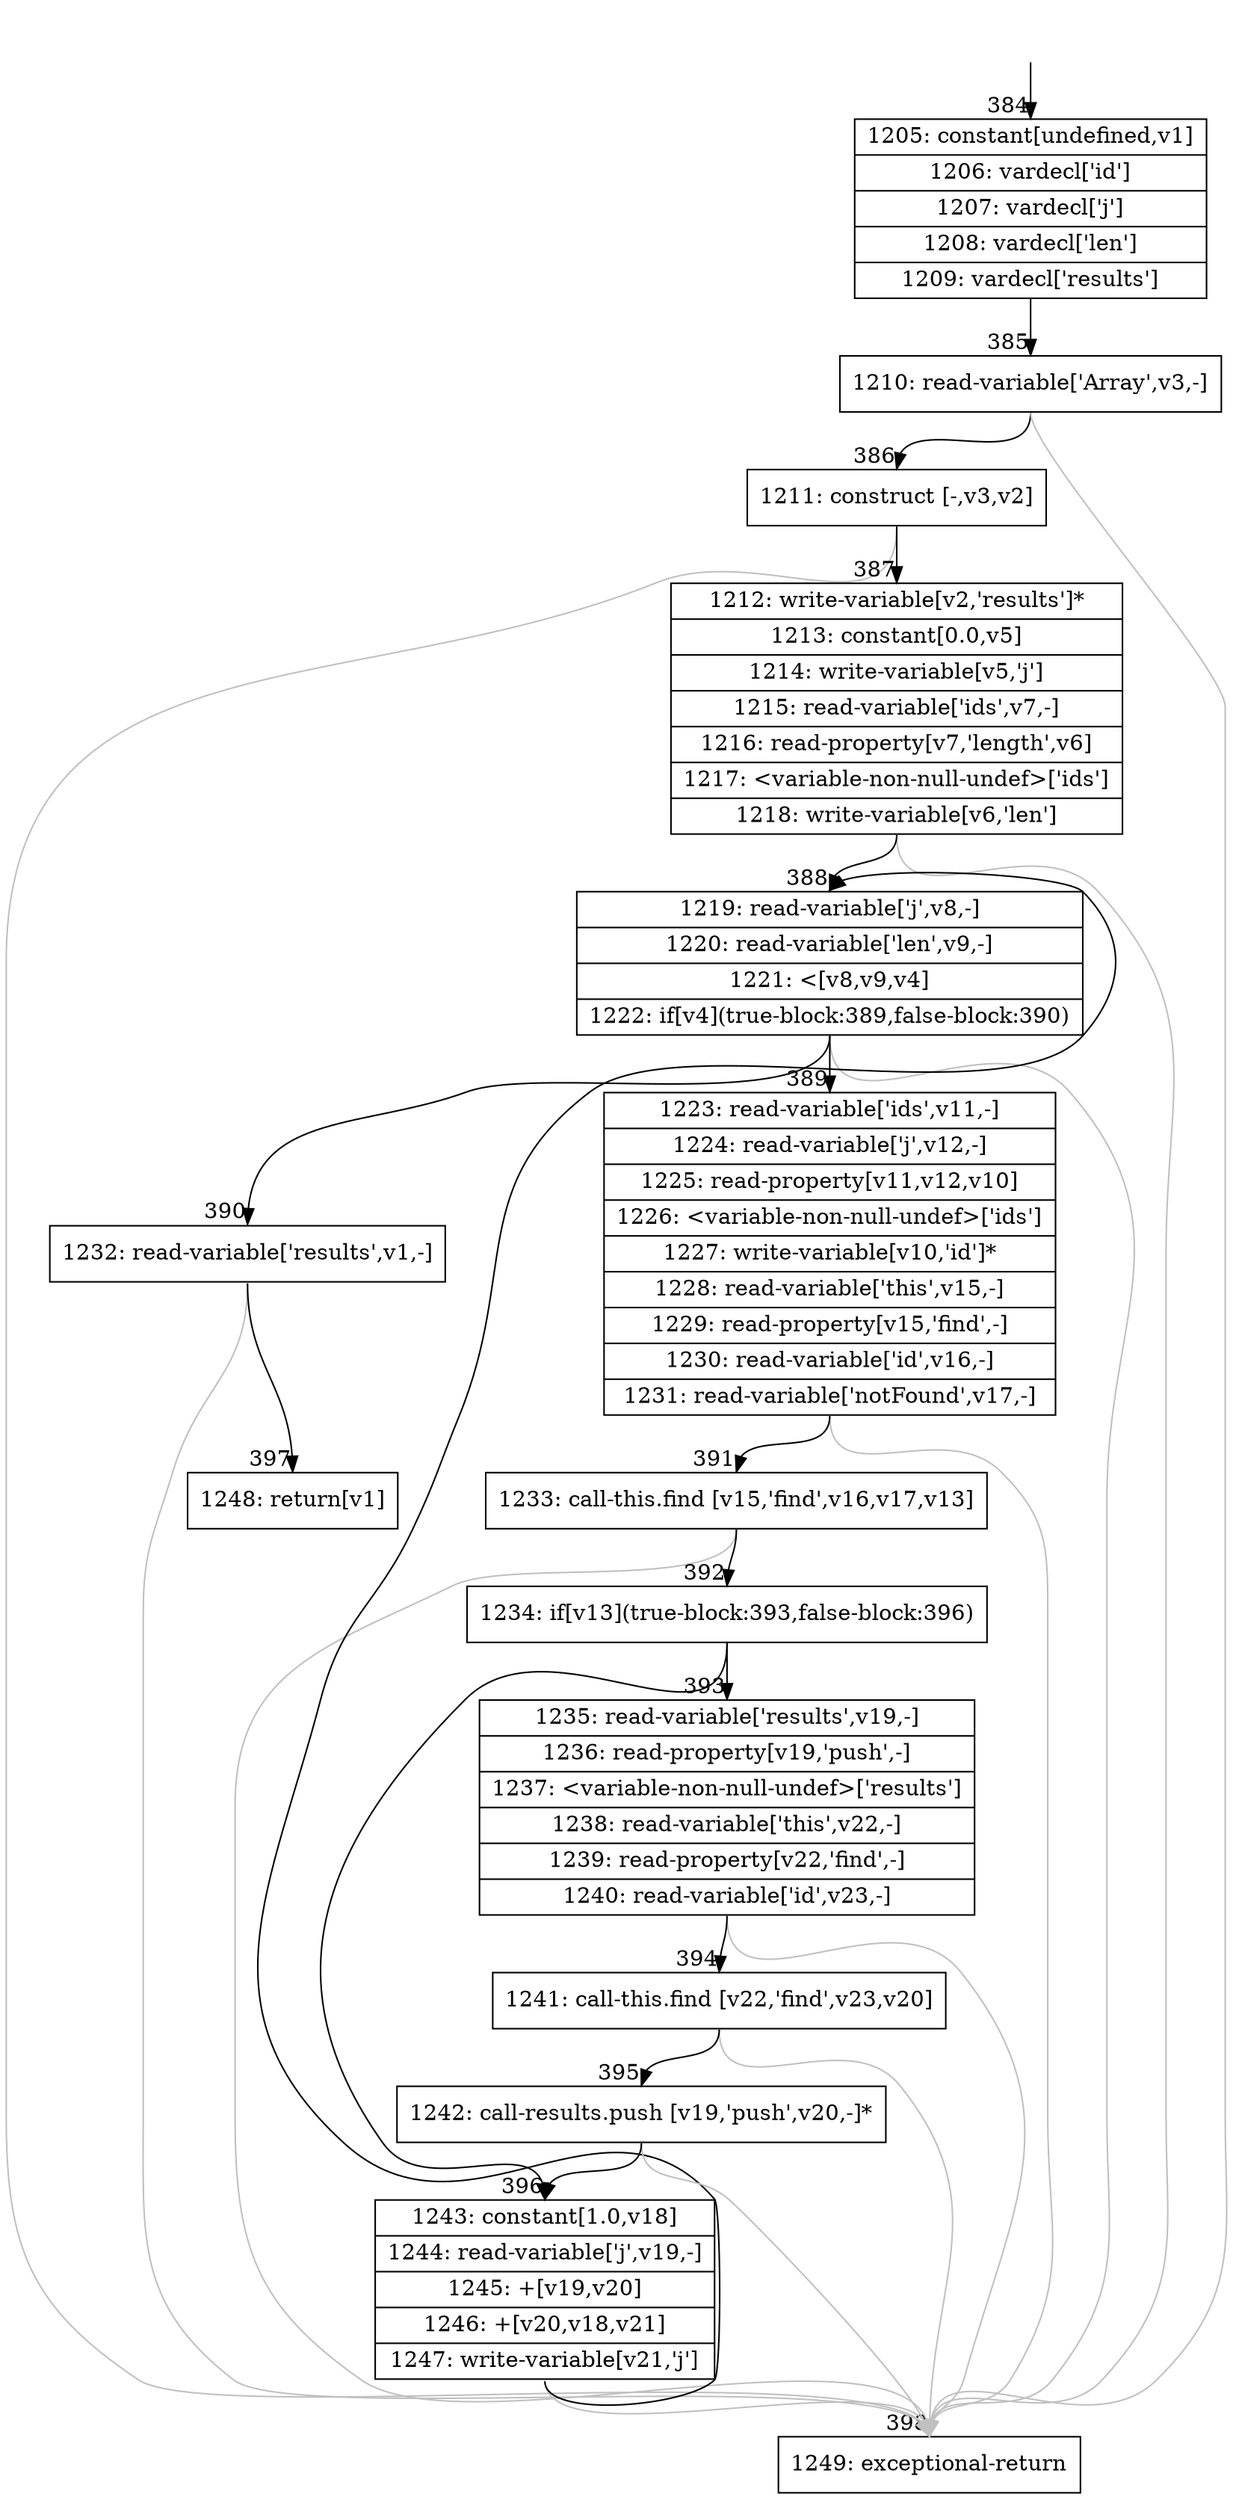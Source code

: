 digraph {
rankdir="TD"
BB_entry32[shape=none,label=""];
BB_entry32 -> BB384 [tailport=s, headport=n, headlabel="    384"]
BB384 [shape=record label="{1205: constant[undefined,v1]|1206: vardecl['id']|1207: vardecl['j']|1208: vardecl['len']|1209: vardecl['results']}" ] 
BB384 -> BB385 [tailport=s, headport=n, headlabel="      385"]
BB385 [shape=record label="{1210: read-variable['Array',v3,-]}" ] 
BB385 -> BB386 [tailport=s, headport=n, headlabel="      386"]
BB385 -> BB398 [tailport=s, headport=n, color=gray, headlabel="      398"]
BB386 [shape=record label="{1211: construct [-,v3,v2]}" ] 
BB386 -> BB387 [tailport=s, headport=n, headlabel="      387"]
BB386 -> BB398 [tailport=s, headport=n, color=gray]
BB387 [shape=record label="{1212: write-variable[v2,'results']*|1213: constant[0.0,v5]|1214: write-variable[v5,'j']|1215: read-variable['ids',v7,-]|1216: read-property[v7,'length',v6]|1217: \<variable-non-null-undef\>['ids']|1218: write-variable[v6,'len']}" ] 
BB387 -> BB388 [tailport=s, headport=n, headlabel="      388"]
BB387 -> BB398 [tailport=s, headport=n, color=gray]
BB388 [shape=record label="{1219: read-variable['j',v8,-]|1220: read-variable['len',v9,-]|1221: \<[v8,v9,v4]|1222: if[v4](true-block:389,false-block:390)}" ] 
BB388 -> BB389 [tailport=s, headport=n, headlabel="      389"]
BB388 -> BB390 [tailport=s, headport=n, headlabel="      390"]
BB388 -> BB398 [tailport=s, headport=n, color=gray]
BB389 [shape=record label="{1223: read-variable['ids',v11,-]|1224: read-variable['j',v12,-]|1225: read-property[v11,v12,v10]|1226: \<variable-non-null-undef\>['ids']|1227: write-variable[v10,'id']*|1228: read-variable['this',v15,-]|1229: read-property[v15,'find',-]|1230: read-variable['id',v16,-]|1231: read-variable['notFound',v17,-]}" ] 
BB389 -> BB391 [tailport=s, headport=n, headlabel="      391"]
BB389 -> BB398 [tailport=s, headport=n, color=gray]
BB390 [shape=record label="{1232: read-variable['results',v1,-]}" ] 
BB390 -> BB397 [tailport=s, headport=n, headlabel="      397"]
BB390 -> BB398 [tailport=s, headport=n, color=gray]
BB391 [shape=record label="{1233: call-this.find [v15,'find',v16,v17,v13]}" ] 
BB391 -> BB392 [tailport=s, headport=n, headlabel="      392"]
BB391 -> BB398 [tailport=s, headport=n, color=gray]
BB392 [shape=record label="{1234: if[v13](true-block:393,false-block:396)}" ] 
BB392 -> BB393 [tailport=s, headport=n, headlabel="      393"]
BB392 -> BB396 [tailport=s, headport=n, headlabel="      396"]
BB393 [shape=record label="{1235: read-variable['results',v19,-]|1236: read-property[v19,'push',-]|1237: \<variable-non-null-undef\>['results']|1238: read-variable['this',v22,-]|1239: read-property[v22,'find',-]|1240: read-variable['id',v23,-]}" ] 
BB393 -> BB394 [tailport=s, headport=n, headlabel="      394"]
BB393 -> BB398 [tailport=s, headport=n, color=gray]
BB394 [shape=record label="{1241: call-this.find [v22,'find',v23,v20]}" ] 
BB394 -> BB395 [tailport=s, headport=n, headlabel="      395"]
BB394 -> BB398 [tailport=s, headport=n, color=gray]
BB395 [shape=record label="{1242: call-results.push [v19,'push',v20,-]*}" ] 
BB395 -> BB396 [tailport=s, headport=n]
BB395 -> BB398 [tailport=s, headport=n, color=gray]
BB396 [shape=record label="{1243: constant[1.0,v18]|1244: read-variable['j',v19,-]|1245: +[v19,v20]|1246: +[v20,v18,v21]|1247: write-variable[v21,'j']}" ] 
BB396 -> BB388 [tailport=s, headport=n]
BB396 -> BB398 [tailport=s, headport=n, color=gray]
BB397 [shape=record label="{1248: return[v1]}" ] 
BB398 [shape=record label="{1249: exceptional-return}" ] 
//#$~ 324
}

